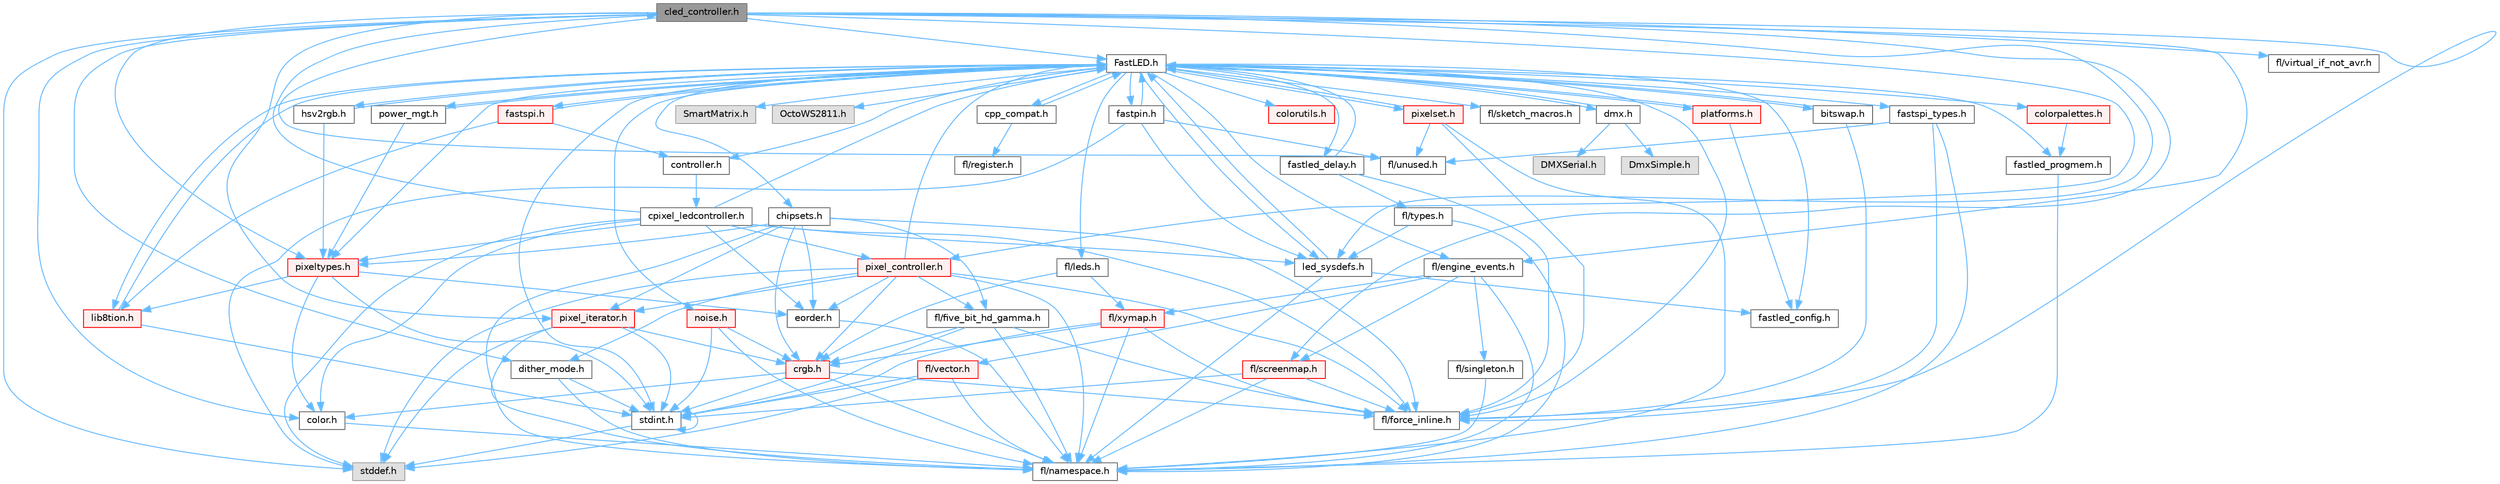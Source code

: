 digraph "cled_controller.h"
{
 // INTERACTIVE_SVG=YES
 // LATEX_PDF_SIZE
  bgcolor="transparent";
  edge [fontname=Helvetica,fontsize=10,labelfontname=Helvetica,labelfontsize=10];
  node [fontname=Helvetica,fontsize=10,shape=box,height=0.2,width=0.4];
  Node1 [id="Node000001",label="cled_controller.h",height=0.2,width=0.4,color="gray40", fillcolor="grey60", style="filled", fontcolor="black",tooltip="base definitions used by led controllers for writing out led data"];
  Node1 -> Node2 [id="edge1_Node000001_Node000002",color="steelblue1",style="solid",tooltip=" "];
  Node2 [id="Node000002",label="stddef.h",height=0.2,width=0.4,color="grey60", fillcolor="#E0E0E0", style="filled",tooltip=" "];
  Node1 -> Node3 [id="edge2_Node000001_Node000003",color="steelblue1",style="solid",tooltip=" "];
  Node3 [id="Node000003",label="FastLED.h",height=0.2,width=0.4,color="grey40", fillcolor="white", style="filled",URL="$db/d97/_fast_l_e_d_8h.html",tooltip="central include file for FastLED, defines the CFastLED class/object"];
  Node3 -> Node4 [id="edge3_Node000003_Node000004",color="steelblue1",style="solid",tooltip=" "];
  Node4 [id="Node000004",label="stdint.h",height=0.2,width=0.4,color="grey40", fillcolor="white", style="filled",URL="$df/dd8/stdint_8h.html",tooltip=" "];
  Node4 -> Node2 [id="edge4_Node000004_Node000002",color="steelblue1",style="solid",tooltip=" "];
  Node4 -> Node4 [id="edge5_Node000004_Node000004",color="steelblue1",style="solid",tooltip=" "];
  Node3 -> Node5 [id="edge6_Node000003_Node000005",color="steelblue1",style="solid",tooltip=" "];
  Node5 [id="Node000005",label="SmartMatrix.h",height=0.2,width=0.4,color="grey60", fillcolor="#E0E0E0", style="filled",tooltip=" "];
  Node3 -> Node6 [id="edge7_Node000003_Node000006",color="steelblue1",style="solid",tooltip=" "];
  Node6 [id="Node000006",label="OctoWS2811.h",height=0.2,width=0.4,color="grey60", fillcolor="#E0E0E0", style="filled",tooltip=" "];
  Node3 -> Node7 [id="edge8_Node000003_Node000007",color="steelblue1",style="solid",tooltip=" "];
  Node7 [id="Node000007",label="fl/force_inline.h",height=0.2,width=0.4,color="grey40", fillcolor="white", style="filled",URL="$d4/d64/force__inline_8h.html",tooltip=" "];
  Node3 -> Node8 [id="edge9_Node000003_Node000008",color="steelblue1",style="solid",tooltip=" "];
  Node8 [id="Node000008",label="cpp_compat.h",height=0.2,width=0.4,color="grey40", fillcolor="white", style="filled",URL="$d9/d13/cpp__compat_8h.html",tooltip="Compatibility functions based on C++ version."];
  Node8 -> Node3 [id="edge10_Node000008_Node000003",color="steelblue1",style="solid",tooltip=" "];
  Node8 -> Node9 [id="edge11_Node000008_Node000009",color="steelblue1",style="solid",tooltip=" "];
  Node9 [id="Node000009",label="fl/register.h",height=0.2,width=0.4,color="grey40", fillcolor="white", style="filled",URL="$df/d80/register_8h.html",tooltip=" "];
  Node3 -> Node10 [id="edge12_Node000003_Node000010",color="steelblue1",style="solid",tooltip=" "];
  Node10 [id="Node000010",label="fastled_config.h",height=0.2,width=0.4,color="grey40", fillcolor="white", style="filled",URL="$d5/d11/fastled__config_8h.html",tooltip="Contains definitions that can be used to configure FastLED at compile time."];
  Node3 -> Node11 [id="edge13_Node000003_Node000011",color="steelblue1",style="solid",tooltip=" "];
  Node11 [id="Node000011",label="led_sysdefs.h",height=0.2,width=0.4,color="grey40", fillcolor="white", style="filled",URL="$d9/d3e/led__sysdefs_8h.html",tooltip="Determines which platform system definitions to include."];
  Node11 -> Node3 [id="edge14_Node000011_Node000003",color="steelblue1",style="solid",tooltip=" "];
  Node11 -> Node10 [id="edge15_Node000011_Node000010",color="steelblue1",style="solid",tooltip=" "];
  Node11 -> Node12 [id="edge16_Node000011_Node000012",color="steelblue1",style="solid",tooltip=" "];
  Node12 [id="Node000012",label="fl/namespace.h",height=0.2,width=0.4,color="grey40", fillcolor="white", style="filled",URL="$df/d2a/namespace_8h.html",tooltip="Implements the FastLED namespace macros."];
  Node3 -> Node13 [id="edge17_Node000003_Node000013",color="steelblue1",style="solid",tooltip=" "];
  Node13 [id="Node000013",label="fastled_delay.h",height=0.2,width=0.4,color="grey40", fillcolor="white", style="filled",URL="$d0/da8/fastled__delay_8h.html",tooltip="Utility functions and classes for managing delay cycles."];
  Node13 -> Node3 [id="edge18_Node000013_Node000003",color="steelblue1",style="solid",tooltip=" "];
  Node13 -> Node14 [id="edge19_Node000013_Node000014",color="steelblue1",style="solid",tooltip=" "];
  Node14 [id="Node000014",label="fl/types.h",height=0.2,width=0.4,color="grey40", fillcolor="white", style="filled",URL="$d7/da1/fl_2types_8h.html",tooltip=" "];
  Node14 -> Node12 [id="edge20_Node000014_Node000012",color="steelblue1",style="solid",tooltip=" "];
  Node14 -> Node11 [id="edge21_Node000014_Node000011",color="steelblue1",style="solid",tooltip=" "];
  Node13 -> Node7 [id="edge22_Node000013_Node000007",color="steelblue1",style="solid",tooltip=" "];
  Node3 -> Node15 [id="edge23_Node000003_Node000015",color="steelblue1",style="solid",tooltip=" "];
  Node15 [id="Node000015",label="bitswap.h",height=0.2,width=0.4,color="grey40", fillcolor="white", style="filled",URL="$de/ded/bitswap_8h.html",tooltip="Functions for doing a rotation of bits/bytes used by parallel output."];
  Node15 -> Node3 [id="edge24_Node000015_Node000003",color="steelblue1",style="solid",tooltip=" "];
  Node15 -> Node7 [id="edge25_Node000015_Node000007",color="steelblue1",style="solid",tooltip=" "];
  Node3 -> Node16 [id="edge26_Node000003_Node000016",color="steelblue1",style="solid",tooltip=" "];
  Node16 [id="Node000016",label="controller.h",height=0.2,width=0.4,color="grey40", fillcolor="white", style="filled",URL="$d2/dd9/controller_8h.html",tooltip="deprecated: base definitions used by led controllers for writing out led data"];
  Node16 -> Node17 [id="edge27_Node000016_Node000017",color="steelblue1",style="solid",tooltip=" "];
  Node17 [id="Node000017",label="cpixel_ledcontroller.h",height=0.2,width=0.4,color="grey40", fillcolor="white", style="filled",URL="$d9/d57/cpixel__ledcontroller_8h.html",tooltip="defines the templated version of the CLEDController class"];
  Node17 -> Node2 [id="edge28_Node000017_Node000002",color="steelblue1",style="solid",tooltip=" "];
  Node17 -> Node3 [id="edge29_Node000017_Node000003",color="steelblue1",style="solid",tooltip=" "];
  Node17 -> Node11 [id="edge30_Node000017_Node000011",color="steelblue1",style="solid",tooltip=" "];
  Node17 -> Node18 [id="edge31_Node000017_Node000018",color="steelblue1",style="solid",tooltip=" "];
  Node18 [id="Node000018",label="pixeltypes.h",height=0.2,width=0.4,color="red", fillcolor="#FFF0F0", style="filled",URL="$d2/dba/pixeltypes_8h.html",tooltip="Includes defintions for RGB and HSV pixels."];
  Node18 -> Node4 [id="edge32_Node000018_Node000004",color="steelblue1",style="solid",tooltip=" "];
  Node18 -> Node19 [id="edge33_Node000018_Node000019",color="steelblue1",style="solid",tooltip=" "];
  Node19 [id="Node000019",label="lib8tion.h",height=0.2,width=0.4,color="red", fillcolor="#FFF0F0", style="filled",URL="$df/da5/lib8tion_8h.html",tooltip="Fast, efficient 8-bit math functions specifically designed for high-performance LED programming."];
  Node19 -> Node3 [id="edge34_Node000019_Node000003",color="steelblue1",style="solid",tooltip=" "];
  Node19 -> Node4 [id="edge35_Node000019_Node000004",color="steelblue1",style="solid",tooltip=" "];
  Node18 -> Node47 [id="edge36_Node000018_Node000047",color="steelblue1",style="solid",tooltip=" "];
  Node47 [id="Node000047",label="color.h",height=0.2,width=0.4,color="grey40", fillcolor="white", style="filled",URL="$d2/d6b/src_2color_8h.html",tooltip="Contains definitions for color correction and temperature."];
  Node47 -> Node12 [id="edge37_Node000047_Node000012",color="steelblue1",style="solid",tooltip=" "];
  Node18 -> Node51 [id="edge38_Node000018_Node000051",color="steelblue1",style="solid",tooltip=" "];
  Node51 [id="Node000051",label="eorder.h",height=0.2,width=0.4,color="grey40", fillcolor="white", style="filled",URL="$db/d07/eorder_8h.html",tooltip="Defines color channel ordering enumerations."];
  Node51 -> Node12 [id="edge39_Node000051_Node000012",color="steelblue1",style="solid",tooltip=" "];
  Node17 -> Node47 [id="edge40_Node000017_Node000047",color="steelblue1",style="solid",tooltip=" "];
  Node17 -> Node51 [id="edge41_Node000017_Node000051",color="steelblue1",style="solid",tooltip=" "];
  Node17 -> Node7 [id="edge42_Node000017_Node000007",color="steelblue1",style="solid",tooltip=" "];
  Node17 -> Node53 [id="edge43_Node000017_Node000053",color="steelblue1",style="solid",tooltip=" "];
  Node53 [id="Node000053",label="pixel_controller.h",height=0.2,width=0.4,color="red", fillcolor="#FFF0F0", style="filled",URL="$d5/d4d/pixel__controller_8h.html",tooltip="Low level pixel data writing class."];
  Node53 -> Node2 [id="edge44_Node000053_Node000002",color="steelblue1",style="solid",tooltip=" "];
  Node53 -> Node55 [id="edge45_Node000053_Node000055",color="steelblue1",style="solid",tooltip=" "];
  Node55 [id="Node000055",label="fl/five_bit_hd_gamma.h",height=0.2,width=0.4,color="grey40", fillcolor="white", style="filled",URL="$dc/d44/five__bit__hd__gamma_8h.html",tooltip="Declares functions for five-bit gamma correction."];
  Node55 -> Node4 [id="edge46_Node000055_Node000004",color="steelblue1",style="solid",tooltip=" "];
  Node55 -> Node45 [id="edge47_Node000055_Node000045",color="steelblue1",style="solid",tooltip=" "];
  Node45 [id="Node000045",label="crgb.h",height=0.2,width=0.4,color="red", fillcolor="#FFF0F0", style="filled",URL="$db/dd1/crgb_8h.html",tooltip="Defines the red, green, and blue (RGB) pixel struct."];
  Node45 -> Node4 [id="edge48_Node000045_Node000004",color="steelblue1",style="solid",tooltip=" "];
  Node45 -> Node12 [id="edge49_Node000045_Node000012",color="steelblue1",style="solid",tooltip=" "];
  Node45 -> Node47 [id="edge50_Node000045_Node000047",color="steelblue1",style="solid",tooltip=" "];
  Node45 -> Node7 [id="edge51_Node000045_Node000007",color="steelblue1",style="solid",tooltip=" "];
  Node55 -> Node7 [id="edge52_Node000055_Node000007",color="steelblue1",style="solid",tooltip=" "];
  Node55 -> Node12 [id="edge53_Node000055_Node000012",color="steelblue1",style="solid",tooltip=" "];
  Node53 -> Node7 [id="edge54_Node000053_Node000007",color="steelblue1",style="solid",tooltip=" "];
  Node53 -> Node12 [id="edge55_Node000053_Node000012",color="steelblue1",style="solid",tooltip=" "];
  Node53 -> Node51 [id="edge56_Node000053_Node000051",color="steelblue1",style="solid",tooltip=" "];
  Node53 -> Node56 [id="edge57_Node000053_Node000056",color="steelblue1",style="solid",tooltip=" "];
  Node56 [id="Node000056",label="dither_mode.h",height=0.2,width=0.4,color="grey40", fillcolor="white", style="filled",URL="$d8/d90/dither__mode_8h.html",tooltip="Declares dithering options and types."];
  Node56 -> Node4 [id="edge58_Node000056_Node000004",color="steelblue1",style="solid",tooltip=" "];
  Node56 -> Node12 [id="edge59_Node000056_Node000012",color="steelblue1",style="solid",tooltip=" "];
  Node53 -> Node57 [id="edge60_Node000053_Node000057",color="steelblue1",style="solid",tooltip=" "];
  Node57 [id="Node000057",label="pixel_iterator.h",height=0.2,width=0.4,color="red", fillcolor="#FFF0F0", style="filled",URL="$d8/d6c/pixel__iterator_8h.html",tooltip="Non-templated low level pixel data writing class."];
  Node57 -> Node2 [id="edge61_Node000057_Node000002",color="steelblue1",style="solid",tooltip=" "];
  Node57 -> Node4 [id="edge62_Node000057_Node000004",color="steelblue1",style="solid",tooltip=" "];
  Node57 -> Node12 [id="edge63_Node000057_Node000012",color="steelblue1",style="solid",tooltip=" "];
  Node57 -> Node45 [id="edge64_Node000057_Node000045",color="steelblue1",style="solid",tooltip=" "];
  Node53 -> Node45 [id="edge65_Node000053_Node000045",color="steelblue1",style="solid",tooltip=" "];
  Node53 -> Node3 [id="edge66_Node000053_Node000003",color="steelblue1",style="solid",tooltip=" "];
  Node17 -> Node1 [id="edge67_Node000017_Node000001",color="steelblue1",style="solid",tooltip=" "];
  Node3 -> Node58 [id="edge68_Node000003_Node000058",color="steelblue1",style="solid",tooltip=" "];
  Node58 [id="Node000058",label="fastpin.h",height=0.2,width=0.4,color="grey40", fillcolor="white", style="filled",URL="$db/d65/fastpin_8h.html",tooltip="Class base definitions for defining fast pin access."];
  Node58 -> Node3 [id="edge69_Node000058_Node000003",color="steelblue1",style="solid",tooltip=" "];
  Node58 -> Node11 [id="edge70_Node000058_Node000011",color="steelblue1",style="solid",tooltip=" "];
  Node58 -> Node2 [id="edge71_Node000058_Node000002",color="steelblue1",style="solid",tooltip=" "];
  Node58 -> Node37 [id="edge72_Node000058_Node000037",color="steelblue1",style="solid",tooltip=" "];
  Node37 [id="Node000037",label="fl/unused.h",height=0.2,width=0.4,color="grey40", fillcolor="white", style="filled",URL="$d8/d4b/unused_8h.html",tooltip=" "];
  Node3 -> Node59 [id="edge73_Node000003_Node000059",color="steelblue1",style="solid",tooltip=" "];
  Node59 [id="Node000059",label="fastspi_types.h",height=0.2,width=0.4,color="grey40", fillcolor="white", style="filled",URL="$d2/ddb/fastspi__types_8h.html",tooltip="Data types and constants used by SPI interfaces."];
  Node59 -> Node7 [id="edge74_Node000059_Node000007",color="steelblue1",style="solid",tooltip=" "];
  Node59 -> Node12 [id="edge75_Node000059_Node000012",color="steelblue1",style="solid",tooltip=" "];
  Node59 -> Node37 [id="edge76_Node000059_Node000037",color="steelblue1",style="solid",tooltip=" "];
  Node3 -> Node60 [id="edge77_Node000003_Node000060",color="steelblue1",style="solid",tooltip=" "];
  Node60 [id="Node000060",label="dmx.h",height=0.2,width=0.4,color="grey40", fillcolor="white", style="filled",URL="$d3/de1/dmx_8h.html",tooltip="Defines the DMX512-based LED controllers."];
  Node60 -> Node3 [id="edge78_Node000060_Node000003",color="steelblue1",style="solid",tooltip=" "];
  Node60 -> Node61 [id="edge79_Node000060_Node000061",color="steelblue1",style="solid",tooltip=" "];
  Node61 [id="Node000061",label="DmxSimple.h",height=0.2,width=0.4,color="grey60", fillcolor="#E0E0E0", style="filled",tooltip=" "];
  Node60 -> Node62 [id="edge80_Node000060_Node000062",color="steelblue1",style="solid",tooltip=" "];
  Node62 [id="Node000062",label="DMXSerial.h",height=0.2,width=0.4,color="grey60", fillcolor="#E0E0E0", style="filled",tooltip=" "];
  Node3 -> Node63 [id="edge81_Node000003_Node000063",color="steelblue1",style="solid",tooltip=" "];
  Node63 [id="Node000063",label="platforms.h",height=0.2,width=0.4,color="red", fillcolor="#FFF0F0", style="filled",URL="$da/dc9/platforms_8h.html",tooltip="Determines which platforms headers to include."];
  Node63 -> Node3 [id="edge82_Node000063_Node000003",color="steelblue1",style="solid",tooltip=" "];
  Node63 -> Node10 [id="edge83_Node000063_Node000010",color="steelblue1",style="solid",tooltip=" "];
  Node3 -> Node65 [id="edge84_Node000003_Node000065",color="steelblue1",style="solid",tooltip=" "];
  Node65 [id="Node000065",label="fastled_progmem.h",height=0.2,width=0.4,color="grey40", fillcolor="white", style="filled",URL="$df/dab/fastled__progmem_8h.html",tooltip="Wrapper definitions to allow seamless use of PROGMEM in environments that have it."];
  Node65 -> Node12 [id="edge85_Node000065_Node000012",color="steelblue1",style="solid",tooltip=" "];
  Node3 -> Node19 [id="edge86_Node000003_Node000019",color="steelblue1",style="solid",tooltip=" "];
  Node3 -> Node18 [id="edge87_Node000003_Node000018",color="steelblue1",style="solid",tooltip=" "];
  Node3 -> Node66 [id="edge88_Node000003_Node000066",color="steelblue1",style="solid",tooltip=" "];
  Node66 [id="Node000066",label="hsv2rgb.h",height=0.2,width=0.4,color="grey40", fillcolor="white", style="filled",URL="$de/d9a/hsv2rgb_8h.html",tooltip="Functions to convert from the HSV colorspace to the RGB colorspace."];
  Node66 -> Node3 [id="edge89_Node000066_Node000003",color="steelblue1",style="solid",tooltip=" "];
  Node66 -> Node18 [id="edge90_Node000066_Node000018",color="steelblue1",style="solid",tooltip=" "];
  Node3 -> Node67 [id="edge91_Node000003_Node000067",color="steelblue1",style="solid",tooltip=" "];
  Node67 [id="Node000067",label="colorutils.h",height=0.2,width=0.4,color="red", fillcolor="#FFF0F0", style="filled",URL="$d1/dfb/colorutils_8h.html",tooltip=" "];
  Node3 -> Node75 [id="edge92_Node000003_Node000075",color="steelblue1",style="solid",tooltip=" "];
  Node75 [id="Node000075",label="pixelset.h",height=0.2,width=0.4,color="red", fillcolor="#FFF0F0", style="filled",URL="$d4/d46/pixelset_8h.html",tooltip="Declares classes for managing logical groups of LEDs."];
  Node75 -> Node7 [id="edge93_Node000075_Node000007",color="steelblue1",style="solid",tooltip=" "];
  Node75 -> Node12 [id="edge94_Node000075_Node000012",color="steelblue1",style="solid",tooltip=" "];
  Node75 -> Node37 [id="edge95_Node000075_Node000037",color="steelblue1",style="solid",tooltip=" "];
  Node75 -> Node3 [id="edge96_Node000075_Node000003",color="steelblue1",style="solid",tooltip=" "];
  Node3 -> Node76 [id="edge97_Node000003_Node000076",color="steelblue1",style="solid",tooltip=" "];
  Node76 [id="Node000076",label="colorpalettes.h",height=0.2,width=0.4,color="red", fillcolor="#FFF0F0", style="filled",URL="$dc/dcc/colorpalettes_8h.html",tooltip="Declarations for the predefined color palettes supplied by FastLED."];
  Node76 -> Node65 [id="edge98_Node000076_Node000065",color="steelblue1",style="solid",tooltip=" "];
  Node3 -> Node77 [id="edge99_Node000003_Node000077",color="steelblue1",style="solid",tooltip=" "];
  Node77 [id="Node000077",label="noise.h",height=0.2,width=0.4,color="red", fillcolor="#FFF0F0", style="filled",URL="$d1/d31/noise_8h.html",tooltip="Functions to generate and fill arrays with noise."];
  Node77 -> Node4 [id="edge100_Node000077_Node000004",color="steelblue1",style="solid",tooltip=" "];
  Node77 -> Node45 [id="edge101_Node000077_Node000045",color="steelblue1",style="solid",tooltip=" "];
  Node77 -> Node12 [id="edge102_Node000077_Node000012",color="steelblue1",style="solid",tooltip=" "];
  Node3 -> Node78 [id="edge103_Node000003_Node000078",color="steelblue1",style="solid",tooltip=" "];
  Node78 [id="Node000078",label="power_mgt.h",height=0.2,width=0.4,color="grey40", fillcolor="white", style="filled",URL="$dc/d5b/power__mgt_8h.html",tooltip="Functions to limit the power used by FastLED."];
  Node78 -> Node3 [id="edge104_Node000078_Node000003",color="steelblue1",style="solid",tooltip=" "];
  Node78 -> Node18 [id="edge105_Node000078_Node000018",color="steelblue1",style="solid",tooltip=" "];
  Node3 -> Node79 [id="edge106_Node000003_Node000079",color="steelblue1",style="solid",tooltip=" "];
  Node79 [id="Node000079",label="fastspi.h",height=0.2,width=0.4,color="red", fillcolor="#FFF0F0", style="filled",URL="$d6/ddc/fastspi_8h.html",tooltip="Serial peripheral interface (SPI) definitions per platform."];
  Node79 -> Node3 [id="edge107_Node000079_Node000003",color="steelblue1",style="solid",tooltip=" "];
  Node79 -> Node16 [id="edge108_Node000079_Node000016",color="steelblue1",style="solid",tooltip=" "];
  Node79 -> Node19 [id="edge109_Node000079_Node000019",color="steelblue1",style="solid",tooltip=" "];
  Node3 -> Node81 [id="edge110_Node000003_Node000081",color="steelblue1",style="solid",tooltip=" "];
  Node81 [id="Node000081",label="chipsets.h",height=0.2,width=0.4,color="grey40", fillcolor="white", style="filled",URL="$db/d66/chipsets_8h.html",tooltip="Contains the bulk of the definitions for the various LED chipsets supported."];
  Node81 -> Node18 [id="edge111_Node000081_Node000018",color="steelblue1",style="solid",tooltip=" "];
  Node81 -> Node55 [id="edge112_Node000081_Node000055",color="steelblue1",style="solid",tooltip=" "];
  Node81 -> Node7 [id="edge113_Node000081_Node000007",color="steelblue1",style="solid",tooltip=" "];
  Node81 -> Node57 [id="edge114_Node000081_Node000057",color="steelblue1",style="solid",tooltip=" "];
  Node81 -> Node45 [id="edge115_Node000081_Node000045",color="steelblue1",style="solid",tooltip=" "];
  Node81 -> Node51 [id="edge116_Node000081_Node000051",color="steelblue1",style="solid",tooltip=" "];
  Node81 -> Node12 [id="edge117_Node000081_Node000012",color="steelblue1",style="solid",tooltip=" "];
  Node3 -> Node82 [id="edge118_Node000003_Node000082",color="steelblue1",style="solid",tooltip=" "];
  Node82 [id="Node000082",label="fl/engine_events.h",height=0.2,width=0.4,color="grey40", fillcolor="white", style="filled",URL="$db/dc0/engine__events_8h.html",tooltip=" "];
  Node82 -> Node12 [id="edge119_Node000082_Node000012",color="steelblue1",style="solid",tooltip=" "];
  Node82 -> Node83 [id="edge120_Node000082_Node000083",color="steelblue1",style="solid",tooltip=" "];
  Node83 [id="Node000083",label="fl/screenmap.h",height=0.2,width=0.4,color="red", fillcolor="#FFF0F0", style="filled",URL="$d7/d97/screenmap_8h.html",tooltip=" "];
  Node83 -> Node4 [id="edge121_Node000083_Node000004",color="steelblue1",style="solid",tooltip=" "];
  Node83 -> Node7 [id="edge122_Node000083_Node000007",color="steelblue1",style="solid",tooltip=" "];
  Node83 -> Node12 [id="edge123_Node000083_Node000012",color="steelblue1",style="solid",tooltip=" "];
  Node82 -> Node88 [id="edge124_Node000082_Node000088",color="steelblue1",style="solid",tooltip=" "];
  Node88 [id="Node000088",label="fl/singleton.h",height=0.2,width=0.4,color="grey40", fillcolor="white", style="filled",URL="$d4/d0b/singleton_8h.html",tooltip=" "];
  Node88 -> Node12 [id="edge125_Node000088_Node000012",color="steelblue1",style="solid",tooltip=" "];
  Node82 -> Node40 [id="edge126_Node000082_Node000040",color="steelblue1",style="solid",tooltip=" "];
  Node40 [id="Node000040",label="fl/vector.h",height=0.2,width=0.4,color="red", fillcolor="#FFF0F0", style="filled",URL="$d6/d68/vector_8h.html",tooltip=" "];
  Node40 -> Node2 [id="edge127_Node000040_Node000002",color="steelblue1",style="solid",tooltip=" "];
  Node40 -> Node4 [id="edge128_Node000040_Node000004",color="steelblue1",style="solid",tooltip=" "];
  Node40 -> Node12 [id="edge129_Node000040_Node000012",color="steelblue1",style="solid",tooltip=" "];
  Node82 -> Node72 [id="edge130_Node000082_Node000072",color="steelblue1",style="solid",tooltip=" "];
  Node72 [id="Node000072",label="fl/xymap.h",height=0.2,width=0.4,color="red", fillcolor="#FFF0F0", style="filled",URL="$da/d61/xymap_8h.html",tooltip=" "];
  Node72 -> Node4 [id="edge131_Node000072_Node000004",color="steelblue1",style="solid",tooltip=" "];
  Node72 -> Node45 [id="edge132_Node000072_Node000045",color="steelblue1",style="solid",tooltip=" "];
  Node72 -> Node7 [id="edge133_Node000072_Node000007",color="steelblue1",style="solid",tooltip=" "];
  Node72 -> Node12 [id="edge134_Node000072_Node000012",color="steelblue1",style="solid",tooltip=" "];
  Node3 -> Node89 [id="edge135_Node000003_Node000089",color="steelblue1",style="solid",tooltip=" "];
  Node89 [id="Node000089",label="fl/leds.h",height=0.2,width=0.4,color="grey40", fillcolor="white", style="filled",URL="$da/d78/leds_8h.html",tooltip=" "];
  Node89 -> Node45 [id="edge136_Node000089_Node000045",color="steelblue1",style="solid",tooltip=" "];
  Node89 -> Node72 [id="edge137_Node000089_Node000072",color="steelblue1",style="solid",tooltip=" "];
  Node3 -> Node90 [id="edge138_Node000003_Node000090",color="steelblue1",style="solid",tooltip=" "];
  Node90 [id="Node000090",label="fl/sketch_macros.h",height=0.2,width=0.4,color="grey40", fillcolor="white", style="filled",URL="$d1/dbc/sketch__macros_8h.html",tooltip=" "];
  Node1 -> Node11 [id="edge139_Node000001_Node000011",color="steelblue1",style="solid",tooltip=" "];
  Node1 -> Node18 [id="edge140_Node000001_Node000018",color="steelblue1",style="solid",tooltip=" "];
  Node1 -> Node47 [id="edge141_Node000001_Node000047",color="steelblue1",style="solid",tooltip=" "];
  Node1 -> Node7 [id="edge142_Node000001_Node000007",color="steelblue1",style="solid",tooltip=" "];
  Node1 -> Node37 [id="edge143_Node000001_Node000037",color="steelblue1",style="solid",tooltip=" "];
  Node1 -> Node53 [id="edge144_Node000001_Node000053",color="steelblue1",style="solid",tooltip=" "];
  Node1 -> Node56 [id="edge145_Node000001_Node000056",color="steelblue1",style="solid",tooltip=" "];
  Node1 -> Node57 [id="edge146_Node000001_Node000057",color="steelblue1",style="solid",tooltip=" "];
  Node1 -> Node82 [id="edge147_Node000001_Node000082",color="steelblue1",style="solid",tooltip=" "];
  Node1 -> Node83 [id="edge148_Node000001_Node000083",color="steelblue1",style="solid",tooltip=" "];
  Node1 -> Node91 [id="edge149_Node000001_Node000091",color="steelblue1",style="solid",tooltip=" "];
  Node91 [id="Node000091",label="fl/virtual_if_not_avr.h",height=0.2,width=0.4,color="grey40", fillcolor="white", style="filled",URL="$da/ddb/virtual__if__not__avr_8h.html",tooltip=" "];
}
